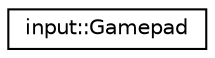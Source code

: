 digraph "Graphical Class Hierarchy"
{
 // LATEX_PDF_SIZE
  edge [fontname="Helvetica",fontsize="10",labelfontname="Helvetica",labelfontsize="10"];
  node [fontname="Helvetica",fontsize="10",shape=record];
  rankdir="LR";
  Node0 [label="input::Gamepad",height=0.2,width=0.4,color="black", fillcolor="white", style="filled",URL="$classinput_1_1Gamepad.html",tooltip=" "];
}
